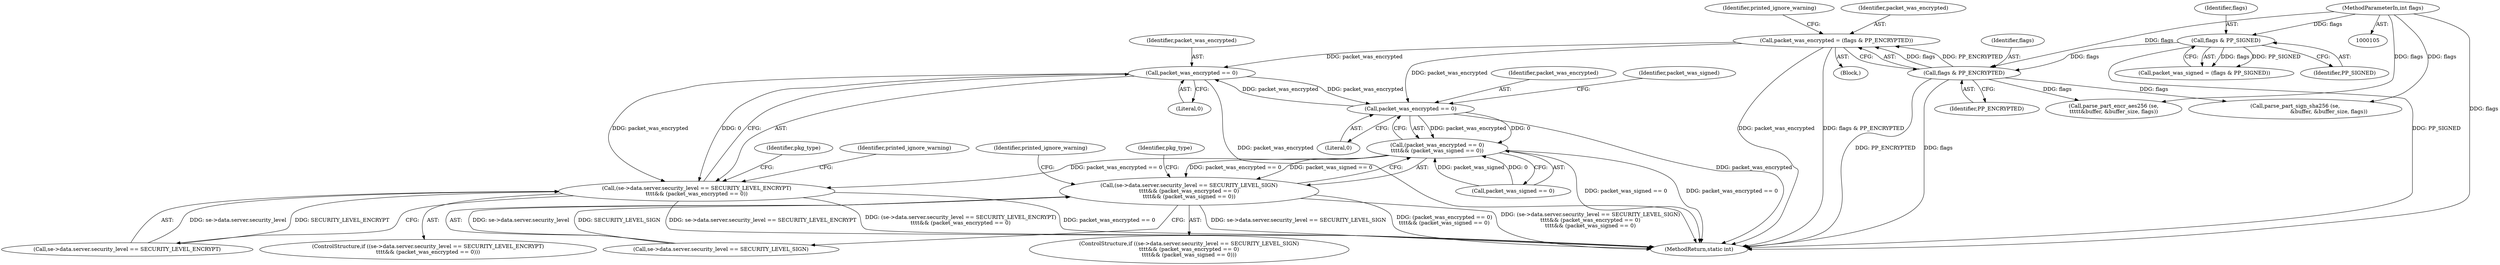 digraph "0_collectd_b589096f907052b3a4da2b9ccc9b0e2e888dfc18@API" {
"1000246" [label="(Call,packet_was_encrypted == 0)"];
"1000125" [label="(Call,packet_was_encrypted = (flags & PP_ENCRYPTED))"];
"1000127" [label="(Call,flags & PP_ENCRYPTED)"];
"1000121" [label="(Call,flags & PP_SIGNED)"];
"1000109" [label="(MethodParameterIn,int flags)"];
"1000310" [label="(Call,packet_was_encrypted == 0)"];
"1000246" [label="(Call,packet_was_encrypted == 0)"];
"1000236" [label="(Call,(se->data.server.security_level == SECURITY_LEVEL_ENCRYPT)\n\t\t\t\t&& (packet_was_encrypted == 0))"];
"1000309" [label="(Call,(packet_was_encrypted == 0)\n\t\t\t\t&& (packet_was_signed == 0))"];
"1000299" [label="(Call,(se->data.server.security_level == SECURITY_LEVEL_SIGN)\n\t\t\t\t&& (packet_was_encrypted == 0)\n\t\t\t\t&& (packet_was_signed == 0))"];
"1000129" [label="(Identifier,PP_ENCRYPTED)"];
"1000125" [label="(Call,packet_was_encrypted = (flags & PP_ENCRYPTED))"];
"1000300" [label="(Call,se->data.server.security_level == SECURITY_LEVEL_SIGN)"];
"1000298" [label="(ControlStructure,if ((se->data.server.security_level == SECURITY_LEVEL_SIGN)\n\t\t\t\t&& (packet_was_encrypted == 0)\n\t\t\t\t&& (packet_was_signed == 0)))"];
"1000299" [label="(Call,(se->data.server.security_level == SECURITY_LEVEL_SIGN)\n\t\t\t\t&& (packet_was_encrypted == 0)\n\t\t\t\t&& (packet_was_signed == 0))"];
"1000276" [label="(Identifier,pkg_type)"];
"1000128" [label="(Identifier,flags)"];
"1000313" [label="(Call,packet_was_signed == 0)"];
"1000119" [label="(Call,packet_was_signed = (flags & PP_SIGNED))"];
"1000126" [label="(Identifier,packet_was_encrypted)"];
"1000281" [label="(Call,parse_part_sign_sha256 (se,\n                                        &buffer, &buffer_size, flags))"];
"1000123" [label="(Identifier,PP_SIGNED)"];
"1000311" [label="(Identifier,packet_was_encrypted)"];
"1000310" [label="(Call,packet_was_encrypted == 0)"];
"1000218" [label="(Call,parse_part_encr_aes256 (se,\n\t\t\t\t\t&buffer, &buffer_size, flags))"];
"1000247" [label="(Identifier,packet_was_encrypted)"];
"1000121" [label="(Call,flags & PP_SIGNED)"];
"1000319" [label="(Identifier,printed_ignore_warning)"];
"1000111" [label="(Block,)"];
"1000246" [label="(Call,packet_was_encrypted == 0)"];
"1000237" [label="(Call,se->data.server.security_level == SECURITY_LEVEL_ENCRYPT)"];
"1000314" [label="(Identifier,packet_was_signed)"];
"1000817" [label="(MethodReturn,static int)"];
"1000235" [label="(ControlStructure,if ((se->data.server.security_level == SECURITY_LEVEL_ENCRYPT)\n\t\t\t\t&& (packet_was_encrypted == 0)))"];
"1000122" [label="(Identifier,flags)"];
"1000236" [label="(Call,(se->data.server.security_level == SECURITY_LEVEL_ENCRYPT)\n\t\t\t\t&& (packet_was_encrypted == 0))"];
"1000312" [label="(Literal,0)"];
"1000109" [label="(MethodParameterIn,int flags)"];
"1000252" [label="(Identifier,printed_ignore_warning)"];
"1000309" [label="(Call,(packet_was_encrypted == 0)\n\t\t\t\t&& (packet_was_signed == 0))"];
"1000127" [label="(Call,flags & PP_ENCRYPTED)"];
"1000248" [label="(Literal,0)"];
"1000343" [label="(Identifier,pkg_type)"];
"1000132" [label="(Identifier,printed_ignore_warning)"];
"1000246" -> "1000236"  [label="AST: "];
"1000246" -> "1000248"  [label="CFG: "];
"1000247" -> "1000246"  [label="AST: "];
"1000248" -> "1000246"  [label="AST: "];
"1000236" -> "1000246"  [label="CFG: "];
"1000246" -> "1000817"  [label="DDG: packet_was_encrypted"];
"1000246" -> "1000236"  [label="DDG: packet_was_encrypted"];
"1000246" -> "1000236"  [label="DDG: 0"];
"1000125" -> "1000246"  [label="DDG: packet_was_encrypted"];
"1000310" -> "1000246"  [label="DDG: packet_was_encrypted"];
"1000246" -> "1000310"  [label="DDG: packet_was_encrypted"];
"1000125" -> "1000111"  [label="AST: "];
"1000125" -> "1000127"  [label="CFG: "];
"1000126" -> "1000125"  [label="AST: "];
"1000127" -> "1000125"  [label="AST: "];
"1000132" -> "1000125"  [label="CFG: "];
"1000125" -> "1000817"  [label="DDG: packet_was_encrypted"];
"1000125" -> "1000817"  [label="DDG: flags & PP_ENCRYPTED"];
"1000127" -> "1000125"  [label="DDG: flags"];
"1000127" -> "1000125"  [label="DDG: PP_ENCRYPTED"];
"1000125" -> "1000310"  [label="DDG: packet_was_encrypted"];
"1000127" -> "1000129"  [label="CFG: "];
"1000128" -> "1000127"  [label="AST: "];
"1000129" -> "1000127"  [label="AST: "];
"1000127" -> "1000817"  [label="DDG: PP_ENCRYPTED"];
"1000127" -> "1000817"  [label="DDG: flags"];
"1000121" -> "1000127"  [label="DDG: flags"];
"1000109" -> "1000127"  [label="DDG: flags"];
"1000127" -> "1000218"  [label="DDG: flags"];
"1000127" -> "1000281"  [label="DDG: flags"];
"1000121" -> "1000119"  [label="AST: "];
"1000121" -> "1000123"  [label="CFG: "];
"1000122" -> "1000121"  [label="AST: "];
"1000123" -> "1000121"  [label="AST: "];
"1000119" -> "1000121"  [label="CFG: "];
"1000121" -> "1000817"  [label="DDG: PP_SIGNED"];
"1000121" -> "1000119"  [label="DDG: flags"];
"1000121" -> "1000119"  [label="DDG: PP_SIGNED"];
"1000109" -> "1000121"  [label="DDG: flags"];
"1000109" -> "1000105"  [label="AST: "];
"1000109" -> "1000817"  [label="DDG: flags"];
"1000109" -> "1000218"  [label="DDG: flags"];
"1000109" -> "1000281"  [label="DDG: flags"];
"1000310" -> "1000309"  [label="AST: "];
"1000310" -> "1000312"  [label="CFG: "];
"1000311" -> "1000310"  [label="AST: "];
"1000312" -> "1000310"  [label="AST: "];
"1000314" -> "1000310"  [label="CFG: "];
"1000309" -> "1000310"  [label="CFG: "];
"1000310" -> "1000817"  [label="DDG: packet_was_encrypted"];
"1000310" -> "1000309"  [label="DDG: packet_was_encrypted"];
"1000310" -> "1000309"  [label="DDG: 0"];
"1000236" -> "1000235"  [label="AST: "];
"1000236" -> "1000237"  [label="CFG: "];
"1000237" -> "1000236"  [label="AST: "];
"1000252" -> "1000236"  [label="CFG: "];
"1000276" -> "1000236"  [label="CFG: "];
"1000236" -> "1000817"  [label="DDG: se->data.server.security_level == SECURITY_LEVEL_ENCRYPT"];
"1000236" -> "1000817"  [label="DDG: (se->data.server.security_level == SECURITY_LEVEL_ENCRYPT)\n\t\t\t\t&& (packet_was_encrypted == 0)"];
"1000236" -> "1000817"  [label="DDG: packet_was_encrypted == 0"];
"1000237" -> "1000236"  [label="DDG: se->data.server.security_level"];
"1000237" -> "1000236"  [label="DDG: SECURITY_LEVEL_ENCRYPT"];
"1000309" -> "1000236"  [label="DDG: packet_was_encrypted == 0"];
"1000309" -> "1000299"  [label="AST: "];
"1000309" -> "1000313"  [label="CFG: "];
"1000313" -> "1000309"  [label="AST: "];
"1000299" -> "1000309"  [label="CFG: "];
"1000309" -> "1000817"  [label="DDG: packet_was_encrypted == 0"];
"1000309" -> "1000817"  [label="DDG: packet_was_signed == 0"];
"1000309" -> "1000299"  [label="DDG: packet_was_encrypted == 0"];
"1000309" -> "1000299"  [label="DDG: packet_was_signed == 0"];
"1000313" -> "1000309"  [label="DDG: packet_was_signed"];
"1000313" -> "1000309"  [label="DDG: 0"];
"1000299" -> "1000298"  [label="AST: "];
"1000299" -> "1000300"  [label="CFG: "];
"1000300" -> "1000299"  [label="AST: "];
"1000319" -> "1000299"  [label="CFG: "];
"1000343" -> "1000299"  [label="CFG: "];
"1000299" -> "1000817"  [label="DDG: (packet_was_encrypted == 0)\n\t\t\t\t&& (packet_was_signed == 0)"];
"1000299" -> "1000817"  [label="DDG: (se->data.server.security_level == SECURITY_LEVEL_SIGN)\n\t\t\t\t&& (packet_was_encrypted == 0)\n\t\t\t\t&& (packet_was_signed == 0)"];
"1000299" -> "1000817"  [label="DDG: se->data.server.security_level == SECURITY_LEVEL_SIGN"];
"1000300" -> "1000299"  [label="DDG: se->data.server.security_level"];
"1000300" -> "1000299"  [label="DDG: SECURITY_LEVEL_SIGN"];
}
